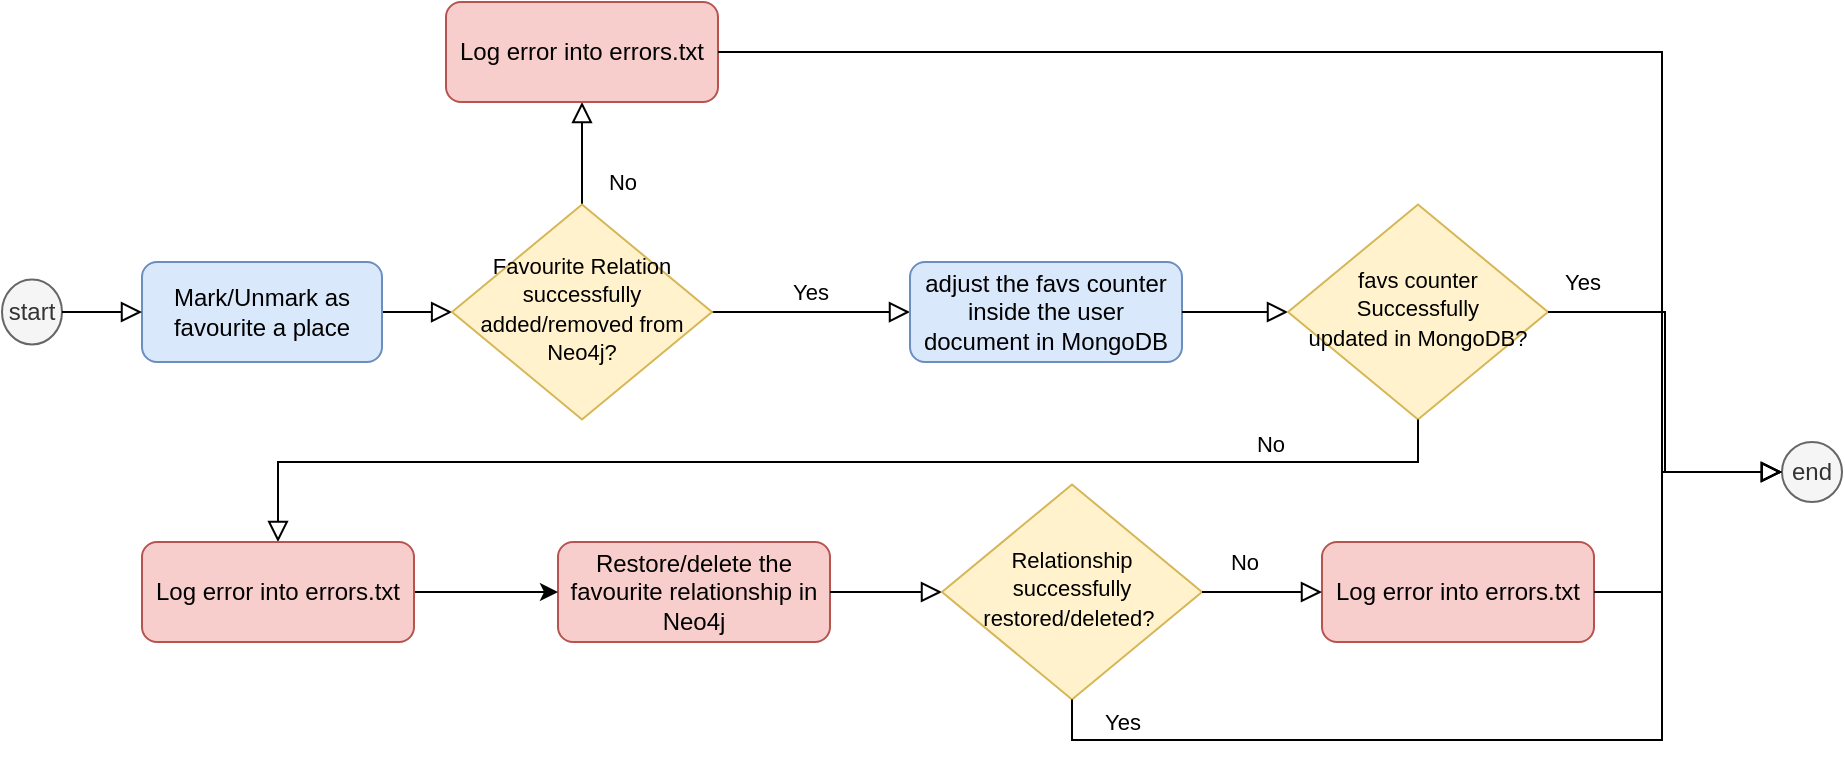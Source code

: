<mxfile version="14.6.13" type="device"><diagram id="H7XA0CPIXVLzp3CrQ_Z2" name="Pagina-1"><mxGraphModel dx="1833" dy="480" grid="1" gridSize="10" guides="1" tooltips="1" connect="1" arrows="1" fold="1" page="1" pageScale="1" pageWidth="827" pageHeight="1169" math="0" shadow="0"><root><mxCell id="0"/><mxCell id="1" parent="0"/><mxCell id="9kqmxn_iupaWPgndM9H8-1" value="" style="rounded=0;html=1;jettySize=auto;orthogonalLoop=1;fontSize=11;endArrow=block;endFill=0;endSize=8;strokeWidth=1;shadow=0;labelBackgroundColor=none;edgeStyle=orthogonalEdgeStyle;" edge="1" parent="1" source="9kqmxn_iupaWPgndM9H8-2" target="9kqmxn_iupaWPgndM9H8-5"><mxGeometry relative="1" as="geometry"/></mxCell><mxCell id="9kqmxn_iupaWPgndM9H8-2" value="Mark/Unmark as favourite a place" style="rounded=1;whiteSpace=wrap;html=1;fontSize=12;glass=0;strokeWidth=1;shadow=0;fillColor=#dae8fc;strokeColor=#6c8ebf;" vertex="1" parent="1"><mxGeometry x="30" y="180" width="120" height="50" as="geometry"/></mxCell><mxCell id="9kqmxn_iupaWPgndM9H8-3" value="No" style="rounded=0;html=1;jettySize=auto;orthogonalLoop=1;fontSize=11;endArrow=block;endFill=0;endSize=8;strokeWidth=1;shadow=0;labelBackgroundColor=none;edgeStyle=orthogonalEdgeStyle;entryX=0.5;entryY=1;entryDx=0;entryDy=0;" edge="1" parent="1" source="9kqmxn_iupaWPgndM9H8-5" target="9kqmxn_iupaWPgndM9H8-15"><mxGeometry x="-0.58" y="-20" relative="1" as="geometry"><mxPoint as="offset"/><mxPoint x="250" y="40" as="targetPoint"/></mxGeometry></mxCell><mxCell id="9kqmxn_iupaWPgndM9H8-4" value="Yes" style="edgeStyle=orthogonalEdgeStyle;rounded=0;html=1;jettySize=auto;orthogonalLoop=1;fontSize=11;endArrow=block;endFill=0;endSize=8;strokeWidth=1;shadow=0;labelBackgroundColor=none;" edge="1" parent="1" source="9kqmxn_iupaWPgndM9H8-5" target="9kqmxn_iupaWPgndM9H8-6"><mxGeometry y="10" relative="1" as="geometry"><mxPoint as="offset"/></mxGeometry></mxCell><mxCell id="9kqmxn_iupaWPgndM9H8-5" value="&lt;font style=&quot;font-size: 11px&quot;&gt;Favourite Relation successfully added/removed from Neo4j?&lt;/font&gt;" style="rhombus;whiteSpace=wrap;html=1;shadow=0;fontFamily=Helvetica;fontSize=12;align=center;strokeWidth=1;spacing=6;spacingTop=-4;fillColor=#fff2cc;strokeColor=#d6b656;" vertex="1" parent="1"><mxGeometry x="185" y="151.25" width="130" height="107.5" as="geometry"/></mxCell><mxCell id="9kqmxn_iupaWPgndM9H8-6" value="adjust the favs counter inside the user document in MongoDB" style="rounded=1;whiteSpace=wrap;html=1;fontSize=12;glass=0;strokeWidth=1;shadow=0;fillColor=#dae8fc;strokeColor=#6c8ebf;" vertex="1" parent="1"><mxGeometry x="414" y="180" width="136" height="50" as="geometry"/></mxCell><mxCell id="9kqmxn_iupaWPgndM9H8-7" value="start" style="ellipse;whiteSpace=wrap;html=1;fillColor=#f5f5f5;strokeColor=#666666;fontColor=#333333;" vertex="1" parent="1"><mxGeometry x="-40" y="188.75" width="30" height="32.5" as="geometry"/></mxCell><mxCell id="9kqmxn_iupaWPgndM9H8-8" value="" style="rounded=0;html=1;jettySize=auto;orthogonalLoop=1;fontSize=11;endArrow=block;endFill=0;endSize=8;strokeWidth=1;shadow=0;labelBackgroundColor=none;edgeStyle=orthogonalEdgeStyle;entryX=0;entryY=0.5;entryDx=0;entryDy=0;exitX=1;exitY=0.5;exitDx=0;exitDy=0;" edge="1" parent="1" source="9kqmxn_iupaWPgndM9H8-7" target="9kqmxn_iupaWPgndM9H8-2"><mxGeometry relative="1" as="geometry"><mxPoint x="-60" y="209.5" as="sourcePoint"/><mxPoint x="20" y="209.5" as="targetPoint"/></mxGeometry></mxCell><mxCell id="9kqmxn_iupaWPgndM9H8-9" value="" style="rounded=0;html=1;jettySize=auto;orthogonalLoop=1;fontSize=11;endArrow=block;endFill=0;endSize=8;strokeWidth=1;shadow=0;labelBackgroundColor=none;edgeStyle=orthogonalEdgeStyle;exitX=1;exitY=0.5;exitDx=0;exitDy=0;entryX=0;entryY=0.5;entryDx=0;entryDy=0;" edge="1" parent="1" source="9kqmxn_iupaWPgndM9H8-6" target="9kqmxn_iupaWPgndM9H8-10"><mxGeometry y="20" relative="1" as="geometry"><mxPoint as="offset"/><mxPoint x="559.97" y="258.7" as="sourcePoint"/><mxPoint x="640" y="205" as="targetPoint"/></mxGeometry></mxCell><mxCell id="9kqmxn_iupaWPgndM9H8-10" value="&lt;font style=&quot;font-size: 11px&quot;&gt;favs counter Successfully &lt;br&gt;updated in MongoDB?&lt;/font&gt;" style="rhombus;whiteSpace=wrap;html=1;shadow=0;fontFamily=Helvetica;fontSize=12;align=center;strokeWidth=1;spacing=6;spacingTop=-4;fillColor=#fff2cc;strokeColor=#d6b656;" vertex="1" parent="1"><mxGeometry x="603" y="151.25" width="130" height="107.5" as="geometry"/></mxCell><mxCell id="9kqmxn_iupaWPgndM9H8-11" value="Yes" style="edgeStyle=orthogonalEdgeStyle;rounded=0;html=1;jettySize=auto;orthogonalLoop=1;fontSize=11;endArrow=block;endFill=0;endSize=8;strokeWidth=1;shadow=0;labelBackgroundColor=none;exitX=1;exitY=0.5;exitDx=0;exitDy=0;entryX=0;entryY=0.5;entryDx=0;entryDy=0;" edge="1" parent="1" source="9kqmxn_iupaWPgndM9H8-10" target="9kqmxn_iupaWPgndM9H8-12"><mxGeometry x="-0.83" y="15" relative="1" as="geometry"><mxPoint as="offset"/><mxPoint x="760.0" y="240" as="sourcePoint"/><mxPoint x="828" y="290" as="targetPoint"/></mxGeometry></mxCell><mxCell id="9kqmxn_iupaWPgndM9H8-12" value="end" style="ellipse;whiteSpace=wrap;html=1;fillColor=#f5f5f5;strokeColor=#666666;fontColor=#333333;" vertex="1" parent="1"><mxGeometry x="850" y="270" width="30" height="30" as="geometry"/></mxCell><mxCell id="9kqmxn_iupaWPgndM9H8-13" value="No" style="edgeStyle=orthogonalEdgeStyle;rounded=0;html=1;jettySize=auto;orthogonalLoop=1;fontSize=11;endArrow=block;endFill=0;endSize=8;strokeWidth=1;shadow=0;labelBackgroundColor=none;exitX=0.5;exitY=1;exitDx=0;exitDy=0;entryX=0.5;entryY=0;entryDx=0;entryDy=0;" edge="1" parent="1" source="9kqmxn_iupaWPgndM9H8-10" target="9kqmxn_iupaWPgndM9H8-22"><mxGeometry x="-0.699" y="-9" relative="1" as="geometry"><mxPoint as="offset"/><mxPoint x="540" y="315" as="sourcePoint"/><mxPoint x="98" y="300" as="targetPoint"/><Array as="points"><mxPoint x="668" y="280"/><mxPoint x="98" y="280"/></Array></mxGeometry></mxCell><mxCell id="9kqmxn_iupaWPgndM9H8-14" value="Restore/delete the favourite relationship in Neo4j" style="rounded=1;whiteSpace=wrap;html=1;fontSize=12;glass=0;strokeWidth=1;shadow=0;fillColor=#f8cecc;strokeColor=#b85450;" vertex="1" parent="1"><mxGeometry x="238" y="320" width="136" height="50" as="geometry"/></mxCell><mxCell id="9kqmxn_iupaWPgndM9H8-15" value="Log error into errors.txt" style="rounded=1;whiteSpace=wrap;html=1;fontSize=12;glass=0;strokeWidth=1;shadow=0;fillColor=#f8cecc;strokeColor=#b85450;" vertex="1" parent="1"><mxGeometry x="182" y="50" width="136" height="50" as="geometry"/></mxCell><mxCell id="9kqmxn_iupaWPgndM9H8-16" value="" style="edgeStyle=orthogonalEdgeStyle;rounded=0;html=1;jettySize=auto;orthogonalLoop=1;fontSize=11;endArrow=block;endFill=0;endSize=8;strokeWidth=1;shadow=0;labelBackgroundColor=none;exitX=1;exitY=0.5;exitDx=0;exitDy=0;entryX=0;entryY=0.5;entryDx=0;entryDy=0;" edge="1" parent="1" source="9kqmxn_iupaWPgndM9H8-15" target="9kqmxn_iupaWPgndM9H8-12"><mxGeometry y="10" relative="1" as="geometry"><mxPoint as="offset"/><mxPoint x="360" y="415" as="sourcePoint"/><mxPoint x="850" y="280" as="targetPoint"/><Array as="points"><mxPoint x="790" y="75"/><mxPoint x="790" y="285"/></Array></mxGeometry></mxCell><mxCell id="9kqmxn_iupaWPgndM9H8-17" value="Log error into errors.txt" style="rounded=1;whiteSpace=wrap;html=1;fontSize=12;glass=0;strokeWidth=1;shadow=0;fillColor=#f8cecc;strokeColor=#b85450;" vertex="1" parent="1"><mxGeometry x="620" y="320" width="136" height="50" as="geometry"/></mxCell><mxCell id="9kqmxn_iupaWPgndM9H8-18" value="" style="edgeStyle=orthogonalEdgeStyle;rounded=0;html=1;jettySize=auto;orthogonalLoop=1;fontSize=11;endArrow=block;endFill=0;endSize=8;strokeWidth=1;shadow=0;labelBackgroundColor=none;exitX=1;exitY=0.5;exitDx=0;exitDy=0;" edge="1" parent="1" source="9kqmxn_iupaWPgndM9H8-17" target="9kqmxn_iupaWPgndM9H8-12"><mxGeometry y="10" relative="1" as="geometry"><mxPoint as="offset"/><mxPoint x="718" y="325" as="sourcePoint"/><mxPoint x="1208" y="220" as="targetPoint"/><Array as="points"><mxPoint x="790" y="345"/><mxPoint x="790" y="285"/></Array></mxGeometry></mxCell><mxCell id="9kqmxn_iupaWPgndM9H8-19" value="" style="edgeStyle=orthogonalEdgeStyle;rounded=0;html=1;jettySize=auto;orthogonalLoop=1;fontSize=11;endArrow=block;endFill=0;endSize=8;strokeWidth=1;shadow=0;labelBackgroundColor=none;exitX=1;exitY=0.5;exitDx=0;exitDy=0;entryX=0;entryY=0.5;entryDx=0;entryDy=0;" edge="1" parent="1" source="9kqmxn_iupaWPgndM9H8-14" target="9kqmxn_iupaWPgndM9H8-20"><mxGeometry y="10" relative="1" as="geometry"><mxPoint as="offset"/><mxPoint x="430" y="385" as="sourcePoint"/><mxPoint x="360" y="360" as="targetPoint"/><Array as="points"><mxPoint x="374" y="345"/></Array></mxGeometry></mxCell><mxCell id="9kqmxn_iupaWPgndM9H8-20" value="&lt;span style=&quot;font-size: 11px&quot;&gt;Relationship successfully restored/deleted?&amp;nbsp;&lt;/span&gt;" style="rhombus;whiteSpace=wrap;html=1;shadow=0;fontFamily=Helvetica;fontSize=12;align=center;strokeWidth=1;spacing=6;spacingTop=-4;fillColor=#fff2cc;strokeColor=#d6b656;" vertex="1" parent="1"><mxGeometry x="430" y="291.25" width="130" height="107.5" as="geometry"/></mxCell><mxCell id="9kqmxn_iupaWPgndM9H8-21" style="edgeStyle=orthogonalEdgeStyle;rounded=0;orthogonalLoop=1;jettySize=auto;html=1;exitX=1;exitY=0.5;exitDx=0;exitDy=0;entryX=0;entryY=0.5;entryDx=0;entryDy=0;" edge="1" parent="1" source="9kqmxn_iupaWPgndM9H8-22" target="9kqmxn_iupaWPgndM9H8-14"><mxGeometry relative="1" as="geometry"/></mxCell><mxCell id="9kqmxn_iupaWPgndM9H8-22" value="Log error into errors.txt" style="rounded=1;whiteSpace=wrap;html=1;fontSize=12;glass=0;strokeWidth=1;shadow=0;fillColor=#f8cecc;strokeColor=#b85450;" vertex="1" parent="1"><mxGeometry x="30" y="320" width="136" height="50" as="geometry"/></mxCell><mxCell id="9kqmxn_iupaWPgndM9H8-23" value="" style="edgeStyle=orthogonalEdgeStyle;rounded=0;html=1;jettySize=auto;orthogonalLoop=1;fontSize=11;endArrow=block;endFill=0;endSize=8;strokeWidth=1;shadow=0;labelBackgroundColor=none;exitX=1;exitY=0.5;exitDx=0;exitDy=0;entryX=0;entryY=0.5;entryDx=0;entryDy=0;" edge="1" parent="1" source="9kqmxn_iupaWPgndM9H8-20" target="9kqmxn_iupaWPgndM9H8-17"><mxGeometry y="10" relative="1" as="geometry"><mxPoint as="offset"/><mxPoint x="560" y="344.66" as="sourcePoint"/><mxPoint x="610" y="345" as="targetPoint"/><Array as="points"/></mxGeometry></mxCell><mxCell id="9kqmxn_iupaWPgndM9H8-24" value="No" style="edgeLabel;html=1;align=center;verticalAlign=middle;resizable=0;points=[];" vertex="1" connectable="0" parent="9kqmxn_iupaWPgndM9H8-23"><mxGeometry x="0.248" y="1" relative="1" as="geometry"><mxPoint x="-17" y="-14" as="offset"/></mxGeometry></mxCell><mxCell id="9kqmxn_iupaWPgndM9H8-25" value="" style="edgeStyle=orthogonalEdgeStyle;rounded=0;html=1;jettySize=auto;orthogonalLoop=1;fontSize=11;endArrow=block;endFill=0;endSize=8;strokeWidth=1;shadow=0;labelBackgroundColor=none;exitX=0.5;exitY=1;exitDx=0;exitDy=0;entryX=0;entryY=0.5;entryDx=0;entryDy=0;" edge="1" parent="1" source="9kqmxn_iupaWPgndM9H8-20" target="9kqmxn_iupaWPgndM9H8-12"><mxGeometry y="10" relative="1" as="geometry"><mxPoint as="offset"/><mxPoint x="570" y="355" as="sourcePoint"/><mxPoint x="630" y="355" as="targetPoint"/><Array as="points"><mxPoint x="495" y="419"/><mxPoint x="790" y="419"/><mxPoint x="790" y="285"/></Array></mxGeometry></mxCell><mxCell id="9kqmxn_iupaWPgndM9H8-26" value="Yes" style="edgeLabel;html=1;align=center;verticalAlign=middle;resizable=0;points=[];" vertex="1" connectable="0" parent="9kqmxn_iupaWPgndM9H8-25"><mxGeometry x="-0.442" y="1" relative="1" as="geometry"><mxPoint x="-97" y="-8" as="offset"/></mxGeometry></mxCell></root></mxGraphModel></diagram></mxfile>